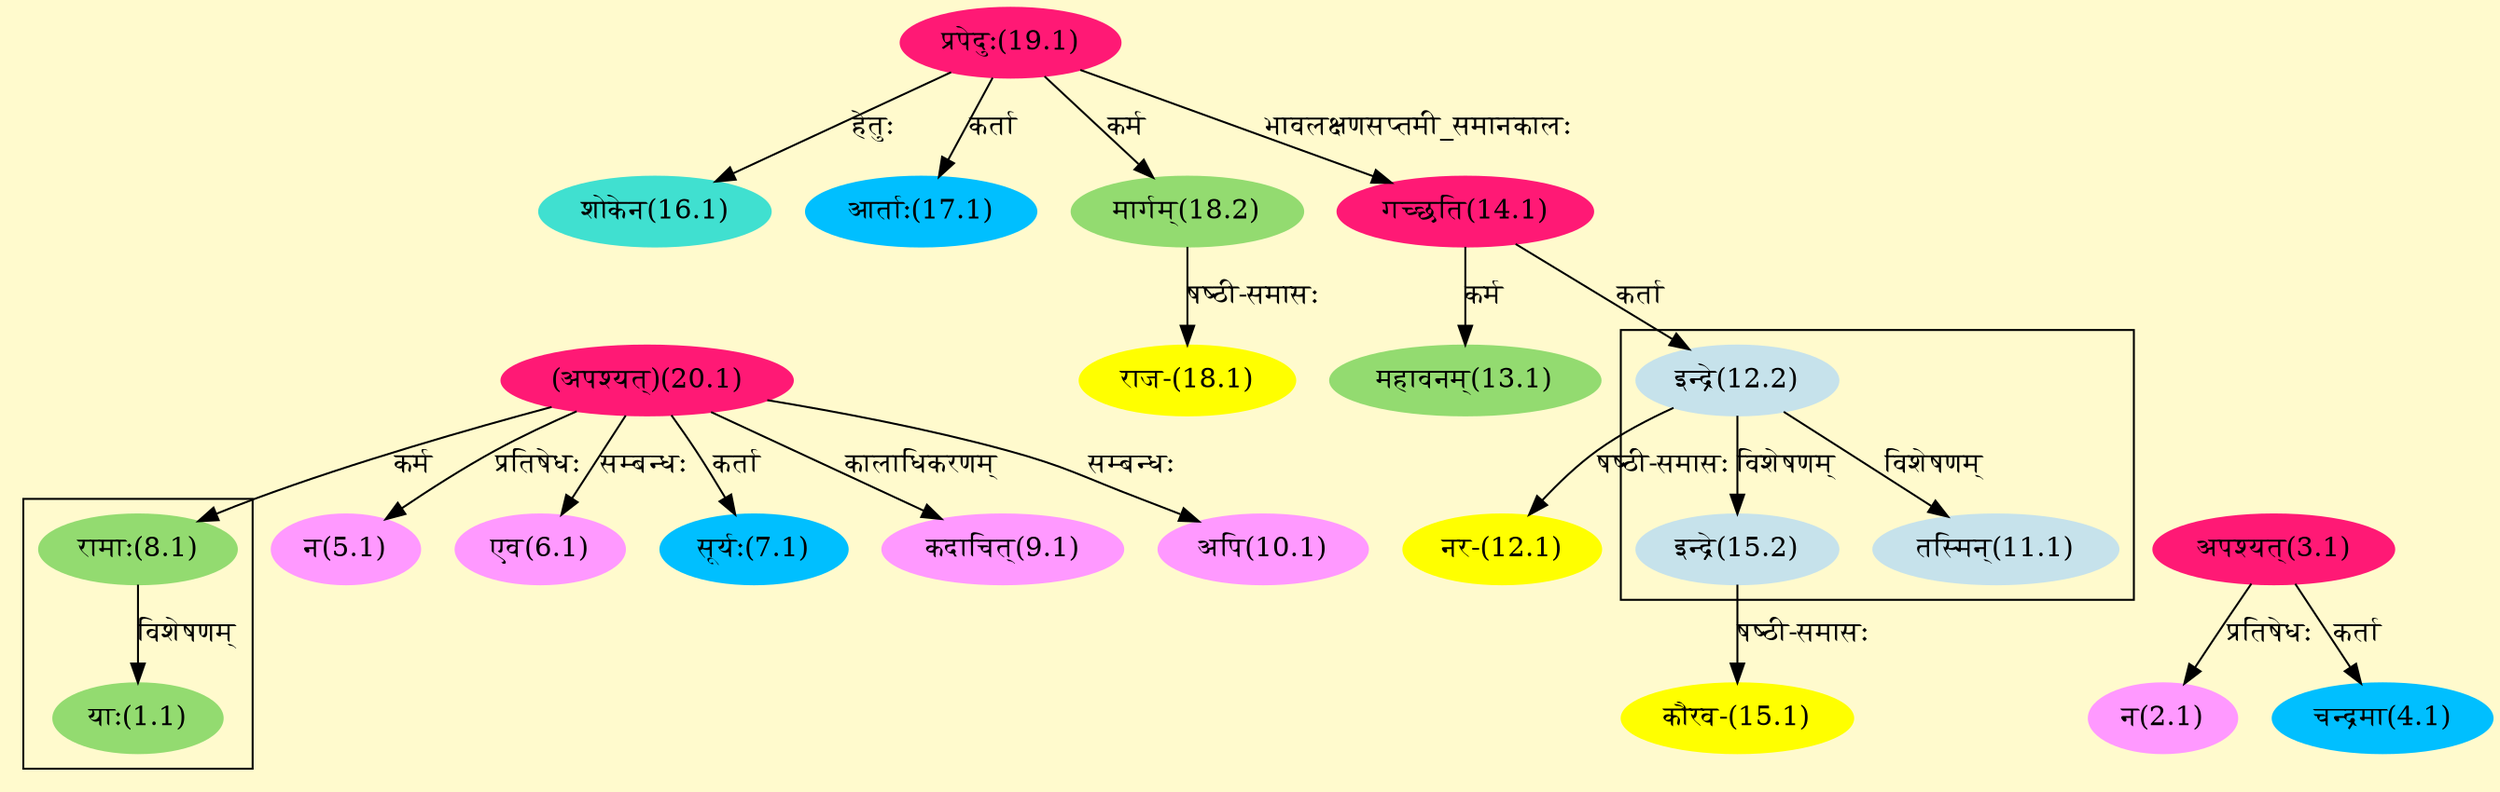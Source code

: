 digraph G{
rankdir=BT;
 compound=true;
 bgcolor="lemonchiffon1";

subgraph cluster_1{
Node1_1 [style=filled, color="#93DB70" label = "याः(1.1)"]
Node8_1 [style=filled, color="#93DB70" label = "रामाः(8.1)"]

}

subgraph cluster_2{
Node11_1 [style=filled, color="#C6E2EB" label = "तस्मिन्(11.1)"]
Node12_2 [style=filled, color="#C6E2EB" label = "इन्द्रे(12.2)"]
Node15_2 [style=filled, color="#C6E2EB" label = "इन्द्रे(15.2)"]

}
Node2_1 [style=filled, color="#FF99FF" label = "न(2.1)"]
Node3_1 [style=filled, color="#FF1975" label = "अपश्यत्(3.1)"]
Node4_1 [style=filled, color="#00BFFF" label = "चन्द्रमा(4.1)"]
Node5_1 [style=filled, color="#FF99FF" label = "न(5.1)"]
Node20_1 [style=filled, color="#FF1975" label = "(अपश्यत्)(20.1)"]
Node6_1 [style=filled, color="#FF99FF" label = "एव(6.1)"]
Node7_1 [style=filled, color="#00BFFF" label = "सूर्यः(7.1)"]
Node8_1 [style=filled, color="#93DB70" label = "रामाः(8.1)"]
Node9_1 [style=filled, color="#FF99FF" label = "कदाचित्(9.1)"]
Node10_1 [style=filled, color="#FF99FF" label = "अपि(10.1)"]
Node12_1 [style=filled, color="#FFFF00" label = "नर-(12.1)"]
Node12_2 [style=filled, color="#C6E2EB" label = "इन्द्रे(12.2)"]
Node14_1 [style=filled, color="#FF1975" label = "गच्छति(14.1)"]
Node13_1 [style=filled, color="#93DB70" label = "महावनम्(13.1)"]
Node19_1 [style=filled, color="#FF1975" label = "प्रपेदुः(19.1)"]
Node15_1 [style=filled, color="#FFFF00" label = "कौरव-(15.1)"]
Node15_2 [style=filled, color="#C6E2EB" label = "इन्द्रे(15.2)"]
Node16_1 [style=filled, color="#40E0D0" label = "शोकेन(16.1)"]
Node17_1 [style=filled, color="#00BFFF" label = "आर्ताः(17.1)"]
Node18_1 [style=filled, color="#FFFF00" label = "राज-(18.1)"]
Node18_2 [style=filled, color="#93DB70" label = "मार्गम्(18.2)"]
/* Start of Relations section */

Node1_1 -> Node8_1 [  label="विशेषणम्"  dir="back" ]
Node2_1 -> Node3_1 [  label="प्रतिषेधः"  dir="back" ]
Node4_1 -> Node3_1 [  label="कर्ता"  dir="back" ]
Node5_1 -> Node20_1 [  label="प्रतिषेधः"  dir="back" ]
Node6_1 -> Node20_1 [  label="सम्बन्धः"  dir="back" ]
Node7_1 -> Node20_1 [  label="कर्ता"  dir="back" ]
Node8_1 -> Node20_1 [  label="कर्म"  dir="back" ]
Node9_1 -> Node20_1 [  label="कालाधिकरणम्"  dir="back" ]
Node10_1 -> Node20_1 [  label="सम्बन्धः"  dir="back" ]
Node11_1 -> Node12_2 [  label="विशेषणम्"  dir="back" ]
Node12_1 -> Node12_2 [  label="षष्ठी-समासः"  dir="back" ]
Node12_2 -> Node14_1 [  label="कर्ता"  dir="back" ]
Node13_1 -> Node14_1 [  label="कर्म"  dir="back" ]
Node14_1 -> Node19_1 [  label="भावलक्षणसप्तमी_समानकालः"  dir="back" ]
Node15_1 -> Node15_2 [  label="षष्ठी-समासः"  dir="back" ]
Node15_2 -> Node12_2 [  label="विशेषणम्"  dir="back" ]
Node16_1 -> Node19_1 [  label="हेतुः"  dir="back" ]
Node17_1 -> Node19_1 [  label="कर्ता"  dir="back" ]
Node18_1 -> Node18_2 [  label="षष्ठी-समासः"  dir="back" ]
Node18_2 -> Node19_1 [  label="कर्म"  dir="back" ]
}
